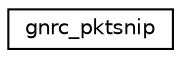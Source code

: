digraph "Graphical Class Hierarchy"
{
 // LATEX_PDF_SIZE
  edge [fontname="Helvetica",fontsize="10",labelfontname="Helvetica",labelfontsize="10"];
  node [fontname="Helvetica",fontsize="10",shape=record];
  rankdir="LR";
  Node0 [label="gnrc_pktsnip",height=0.2,width=0.4,color="black", fillcolor="white", style="filled",URL="$structgnrc__pktsnip.html",tooltip="Type to represent parts (either headers or payload) of a packet, called snips."];
}
